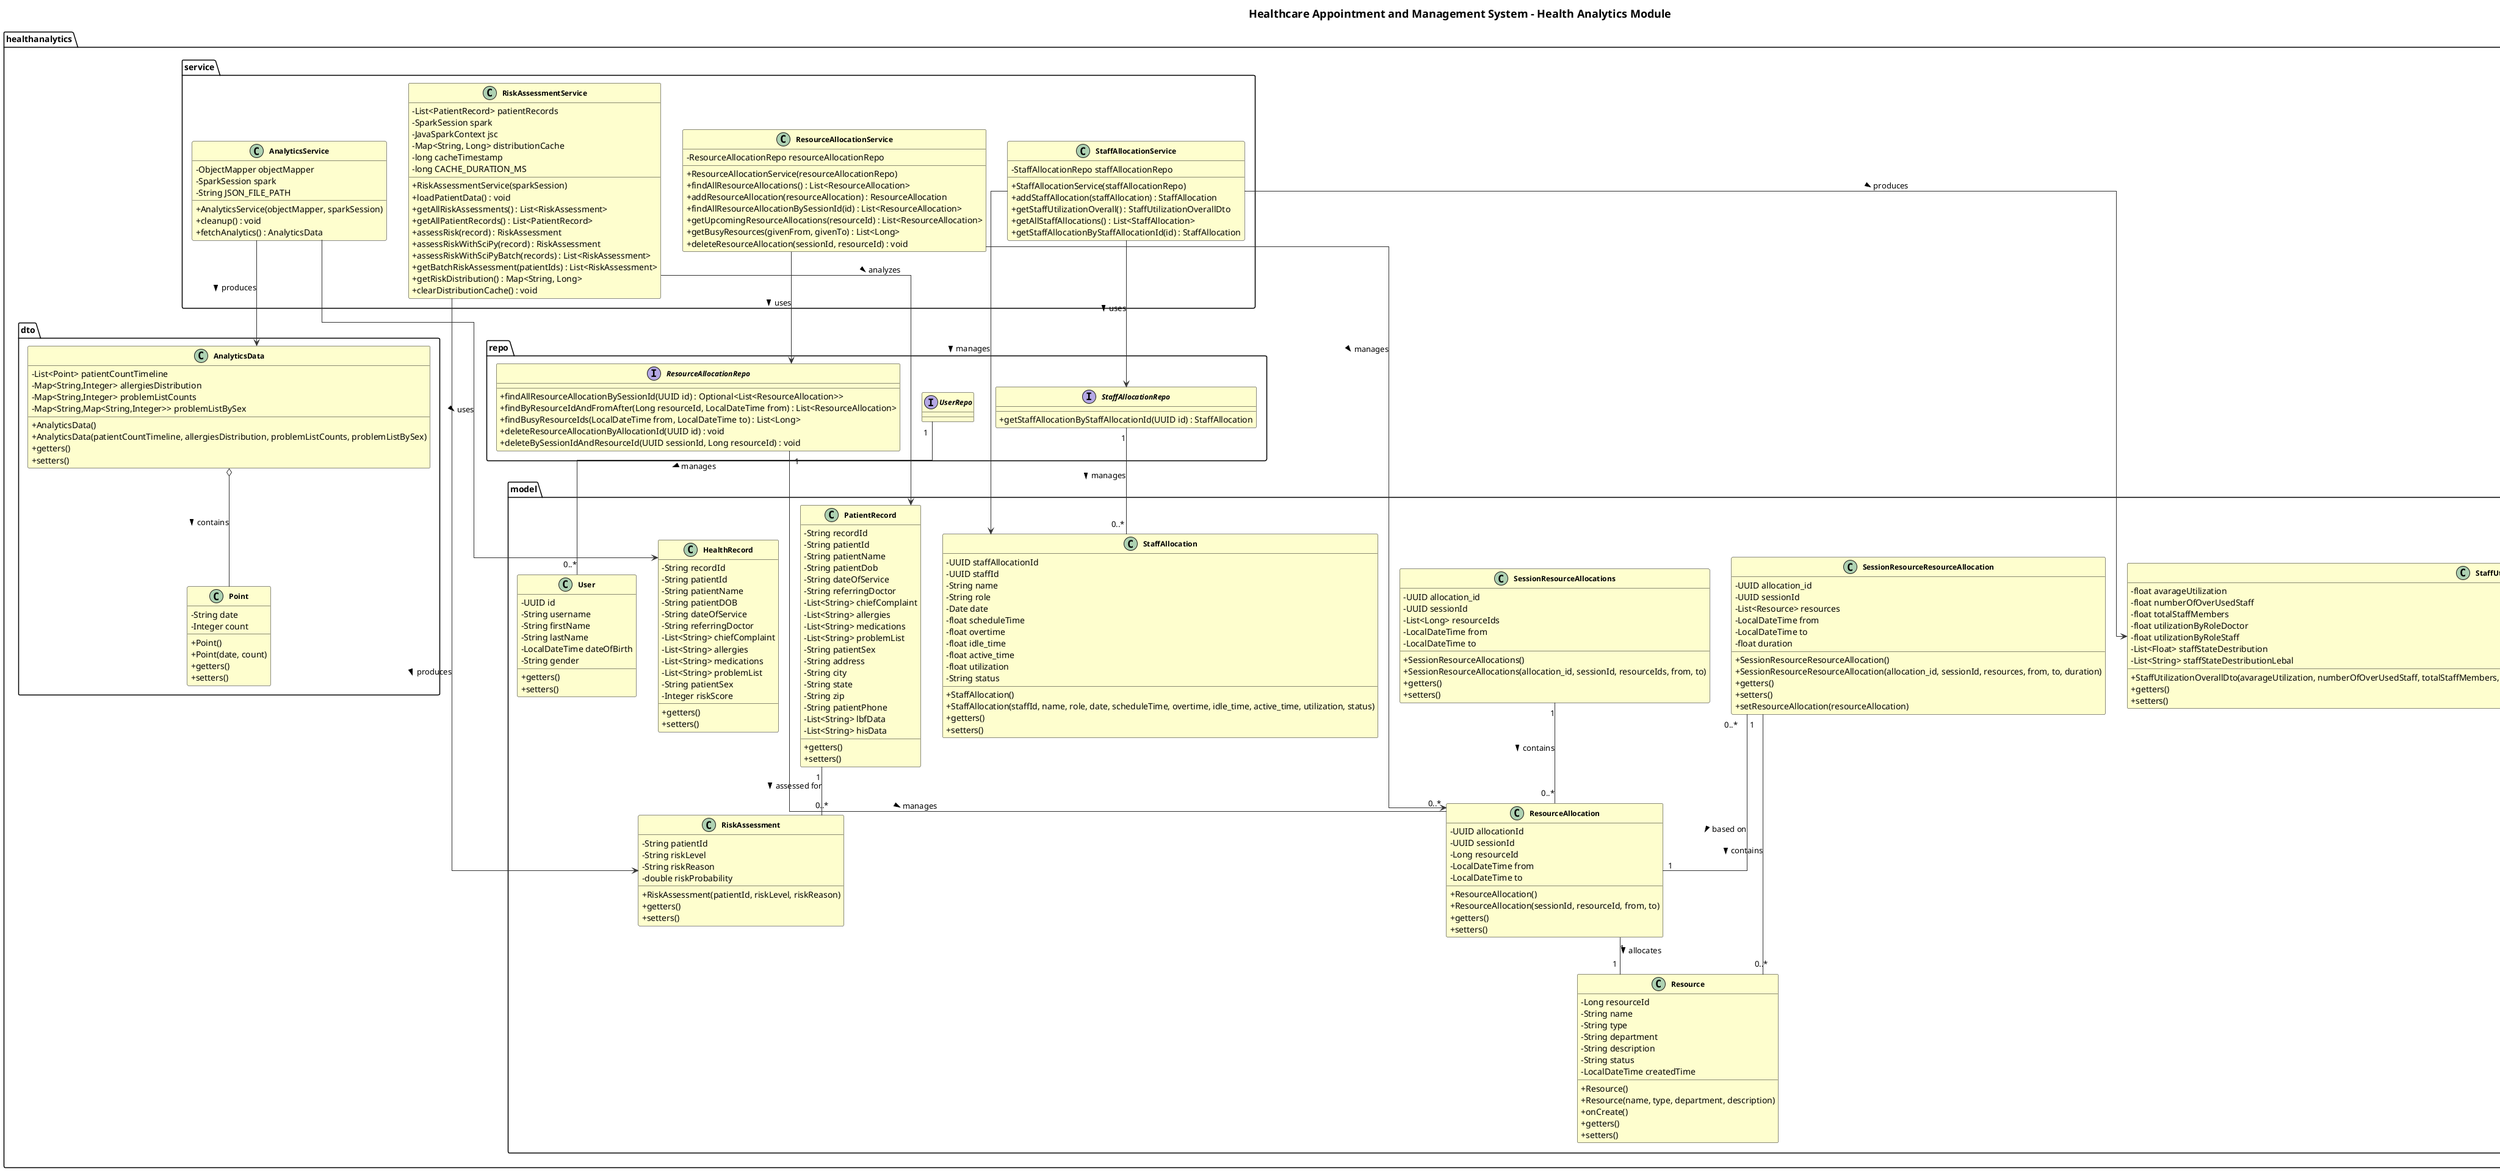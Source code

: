 @startuml Health Analytics Module

' Style and Theming
skinparam classAttributeIconSize 0
skinparam classFontStyle bold
skinparam classFontSize 12
skinparam classBackgroundColor #FEFECE
skinparam classArrowColor #333333
skinparam linetype ortho
skinparam titleFontSize 18
skinparam titleFontStyle bold

title "Healthcare Appointment and Management System - Health Analytics Module"

' Package for Models
package "healthanalytics.model" {
  ' Health Records
  class HealthRecord {
    -String recordId
    -String patientId
    -String patientName
    -String patientDOB
    -String dateOfService
    -String referringDoctor
    -List<String> chiefComplaint
    -List<String> allergies
    -List<String> medications
    -List<String> problemList
    -String patientSex
    -Integer riskScore
    +getters()
    +setters()
  }

  class PatientRecord {
    -String recordId
    -String patientId
    -String patientName
    -String patientDob
    -String dateOfService
    -String referringDoctor
    -List<String> chiefComplaint
    -List<String> allergies
    -List<String> medications
    -List<String> problemList
    -String patientSex
    -String address
    -String city
    -String state
    -String zip
    -String patientPhone
    -List<String> lbfData
    -List<String> hisData
    +getters()
    +setters()
  }

  class RiskAssessment {
    -String patientId
    -String riskLevel
    -String riskReason
    -double riskProbability
    +RiskAssessment(patientId, riskLevel, riskReason)
    +getters()
    +setters()
  }

  ' Resource Management
  class Resource {
    -Long resourceId
    -String name
    -String type
    -String department
    -String description
    -String status
    -LocalDateTime createdTime
    +Resource()
    +Resource(name, type, department, description)
    +onCreate()
    +getters()
    +setters()
  }

  class ResourceAllocation {
    -UUID allocationId
    -UUID sessionId
    -Long resourceId
    -LocalDateTime from
    -LocalDateTime to
    +ResourceAllocation()
    +ResourceAllocation(sessionId, resourceId, from, to)
    +getters()
    +setters()
  }

  class SessionResourceAllocations {
    -UUID allocation_id
    -UUID sessionId
    -List<Long> resourceIds
    -LocalDateTime from
    -LocalDateTime to
    +SessionResourceAllocations()
    +SessionResourceAllocations(allocation_id, sessionId, resourceIds, from, to)
    +getters()
    +setters()
  }

  class SessionResourceResourceAllocation {
    -UUID allocation_id
    -UUID sessionId
    -List<Resource> resources
    -LocalDateTime from
    -LocalDateTime to
    -float duration
    +SessionResourceResourceAllocation()
    +SessionResourceResourceAllocation(allocation_id, sessionId, resources, from, to, duration)
    +getters()
    +setters()
    +setResourceAllocation(resourceAllocation)
  }

  ' Staff Management
  class StaffAllocation {
    -UUID staffAllocationId
    -UUID staffId
    -String name
    -String role
    -Date date
    -float scheduleTime
    -float overtime
    -float idle_time
    -float active_time
    -float utilization
    -String status
    +StaffAllocation()
    +StaffAllocation(staffId, name, role, date, scheduleTime, overtime, idle_time, active_time, utilization, status)
    +getters()
    +setters()
  }
  
  class StaffUtilizationOverallDto {
    -float avarageUtilization
    -float numberOfOverUsedStaff
    -float totalStaffMembers
    -float utilizationByRoleDoctor
    -float utilizationByRoleStaff
    -List<Float> staffStateDestribution
    -List<String> staffStateDestributionLebal
    +StaffUtilizationOverallDto(avarageUtilization, numberOfOverUsedStaff, totalStaffMembers, utilizationByRoleDoctor, utilizationByRoleStaff, staffStateDestribution, staffStateDestributionLebal)
    +getters()
    +setters()
  }

  ' User management
  class User {
    -UUID id
    -String username
    -String firstName
    -String lastName
    -LocalDateTime dateOfBirth
    -String gender
    +getters()
    +setters()
  }
}

' Package for DTOs
package "healthanalytics.dto" {
  class AnalyticsData {
    -List<Point> patientCountTimeline
    -Map<String,Integer> allergiesDistribution
    -Map<String,Integer> problemListCounts
    -Map<String,Map<String,Integer>> problemListBySex
    +AnalyticsData()
    +AnalyticsData(patientCountTimeline, allergiesDistribution, problemListCounts, problemListBySex)
    +getters()
    +setters()
  }

  class Point {
    -String date
    -Integer count
    +Point()
    +Point(date, count)
    +getters()
    +setters()
  }
}

' Package for Repositories
package "healthanalytics.repo" {
  interface ResourceAllocationRepo {
    +findAllResourceAllocationBySessionId(UUID id) : Optional<List<ResourceAllocation>>
    +findByResourceIdAndFromAfter(Long resourceId, LocalDateTime from) : List<ResourceAllocation>
    +findBusyResourceIds(LocalDateTime from, LocalDateTime to) : List<Long>
    +deleteResourceAllocationByAllocationId(UUID id) : void
    +deleteBySessionIdAndResourceId(UUID sessionId, Long resourceId) : void
  }

  interface StaffAllocationRepo {
    +getStaffAllocationByStaffAllocationId(UUID id) : StaffAllocation
  }

  interface UserRepo {
  }
}

' Package for Services
package "healthanalytics.service" {
  class AnalyticsService {
    -ObjectMapper objectMapper
    -SparkSession spark
    -String JSON_FILE_PATH
    +AnalyticsService(objectMapper, sparkSession)
    +cleanup() : void
    +fetchAnalytics() : AnalyticsData
  }

  class RiskAssessmentService {
    -List<PatientRecord> patientRecords
    -SparkSession spark
    -JavaSparkContext jsc
    -Map<String, Long> distributionCache
    -long cacheTimestamp
    -long CACHE_DURATION_MS
    +RiskAssessmentService(sparkSession)
    +loadPatientData() : void
    +getAllRiskAssessments() : List<RiskAssessment>
    +getAllPatientRecords() : List<PatientRecord>
    +assessRisk(record) : RiskAssessment
    +assessRiskWithSciPy(record) : RiskAssessment
    +assessRiskWithSciPyBatch(records) : List<RiskAssessment>
    +getBatchRiskAssessment(patientIds) : List<RiskAssessment>
    +getRiskDistribution() : Map<String, Long>
    +clearDistributionCache() : void
  }
  
  class ResourceAllocationService {
    -ResourceAllocationRepo resourceAllocationRepo
    +ResourceAllocationService(resourceAllocationRepo)
    +findAllResourceAllocations() : List<ResourceAllocation>
    +addResourceAllocation(resourceAllocation) : ResourceAllocation
    +findAllResourceAllocationBySessionId(id) : List<ResourceAllocation>
    +getUpcomingResourceAllocations(resourceId) : List<ResourceAllocation>
    +getBusyResources(givenFrom, givenTo) : List<Long>
    +deleteResourceAllocation(sessionId, resourceId) : void
  }
  
  class StaffAllocationService {
    -StaffAllocationRepo staffAllocationRepo
    +StaffAllocationService(staffAllocationRepo)
    +addStaffAllocation(staffAllocation) : StaffAllocation
    +getStaffUtilizationOverall() : StaffUtilizationOverallDto
    +getAllStaffAllocations() : List<StaffAllocation>
    +getStaffAllocationByStaffAllocationId(id) : StaffAllocation
  }
}

' Relationships

' Model relationships
PatientRecord "1" -- "0..*" RiskAssessment : assessed for >
ResourceAllocation "1" -- "1" Resource : allocates >
SessionResourceAllocations "1" -- "0..*" ResourceAllocation : contains >
SessionResourceResourceAllocation "1" -- "0..*" Resource : contains >
SessionResourceResourceAllocation "0..*" -- "1" ResourceAllocation : based on >

' Repository relationships
ResourceAllocationRepo "1" -- "0..*" ResourceAllocation : manages >
StaffAllocationRepo "1" -- "0..*" StaffAllocation : manages >
UserRepo "1" -- "0..*" User : manages >

' Service dependencies
AnalyticsService --> HealthRecord : uses >
RiskAssessmentService --> PatientRecord : analyzes >
RiskAssessmentService --> RiskAssessment : produces >
ResourceAllocationService --> ResourceAllocationRepo : uses >
ResourceAllocationService --> ResourceAllocation : manages >
StaffAllocationService --> StaffAllocationRepo : uses >
StaffAllocationService --> StaffAllocation : manages >
StaffAllocationService --> StaffUtilizationOverallDto : produces >

' DTO relationships
AnalyticsService --> AnalyticsData : produces >
AnalyticsData o-- Point : contains >

@enduml